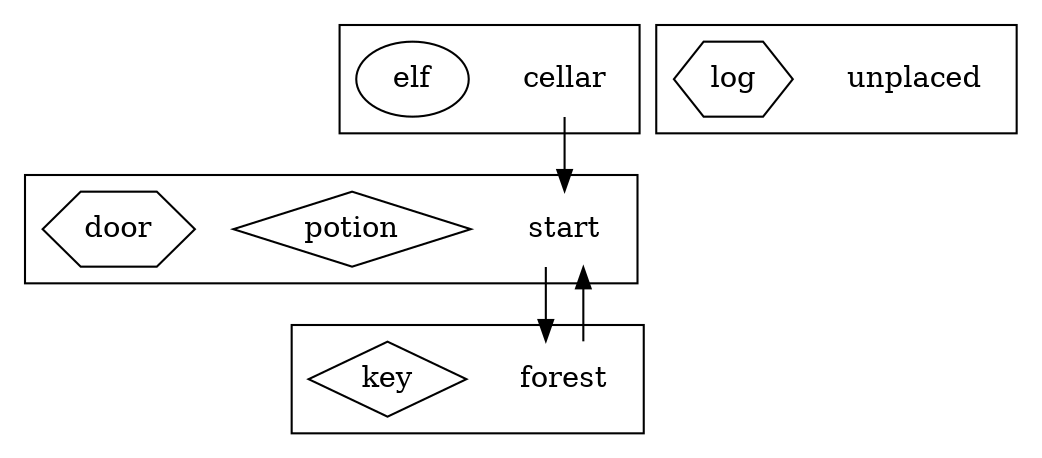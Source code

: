 digraph layout {
    /* ortho splines just makes the arrows into straight lines (rather than curvy ones !) */
    splines = ortho;
    node [shape = "rect"];

    subgraph locations {
    subgraph cluster001 {
    node [shape = "none"];
    start [description = "An empty room"];
    subgraph artefacts {
    node [shape = "diamond"];
    potion [description = "Magic potion"];
    }
    subgraph furniture {
    node [shape = "hexagon"];
    door [description = "Wooden door"];
    }
    }

    subgraph cluster002 {
    node [shape = "none"];
    forest [description = "A dark forest"];
    subgraph artefacts {
    node [shape = "diamond"];
    key [description = "Brass key"];
    }
    }

    subgraph cluster003 {
    node [shape = "none"];
    cellar [description = "A dusty cellar"]
    subgraph characters {
    node [shape = "ellipse"];
    elf [description = "Angry Elf"];
    }
    }

    subgraph cluster999 {
    node [shape = "none"];
    unplaced [description = "Storage for any entities not placed in the game"]
    subgraph characters {
    node [shape = "ellipse"];
    }
    subgraph artefacts {
    node [shape = "diamond"];
    }
    subgraph furniture {
    node [shape = "hexagon"];
    log [description = "A log"]
    }
    }
    }

    subgraph paths {
    start -> forest;
    forest -> start;
    cellar -> start;
    }

}